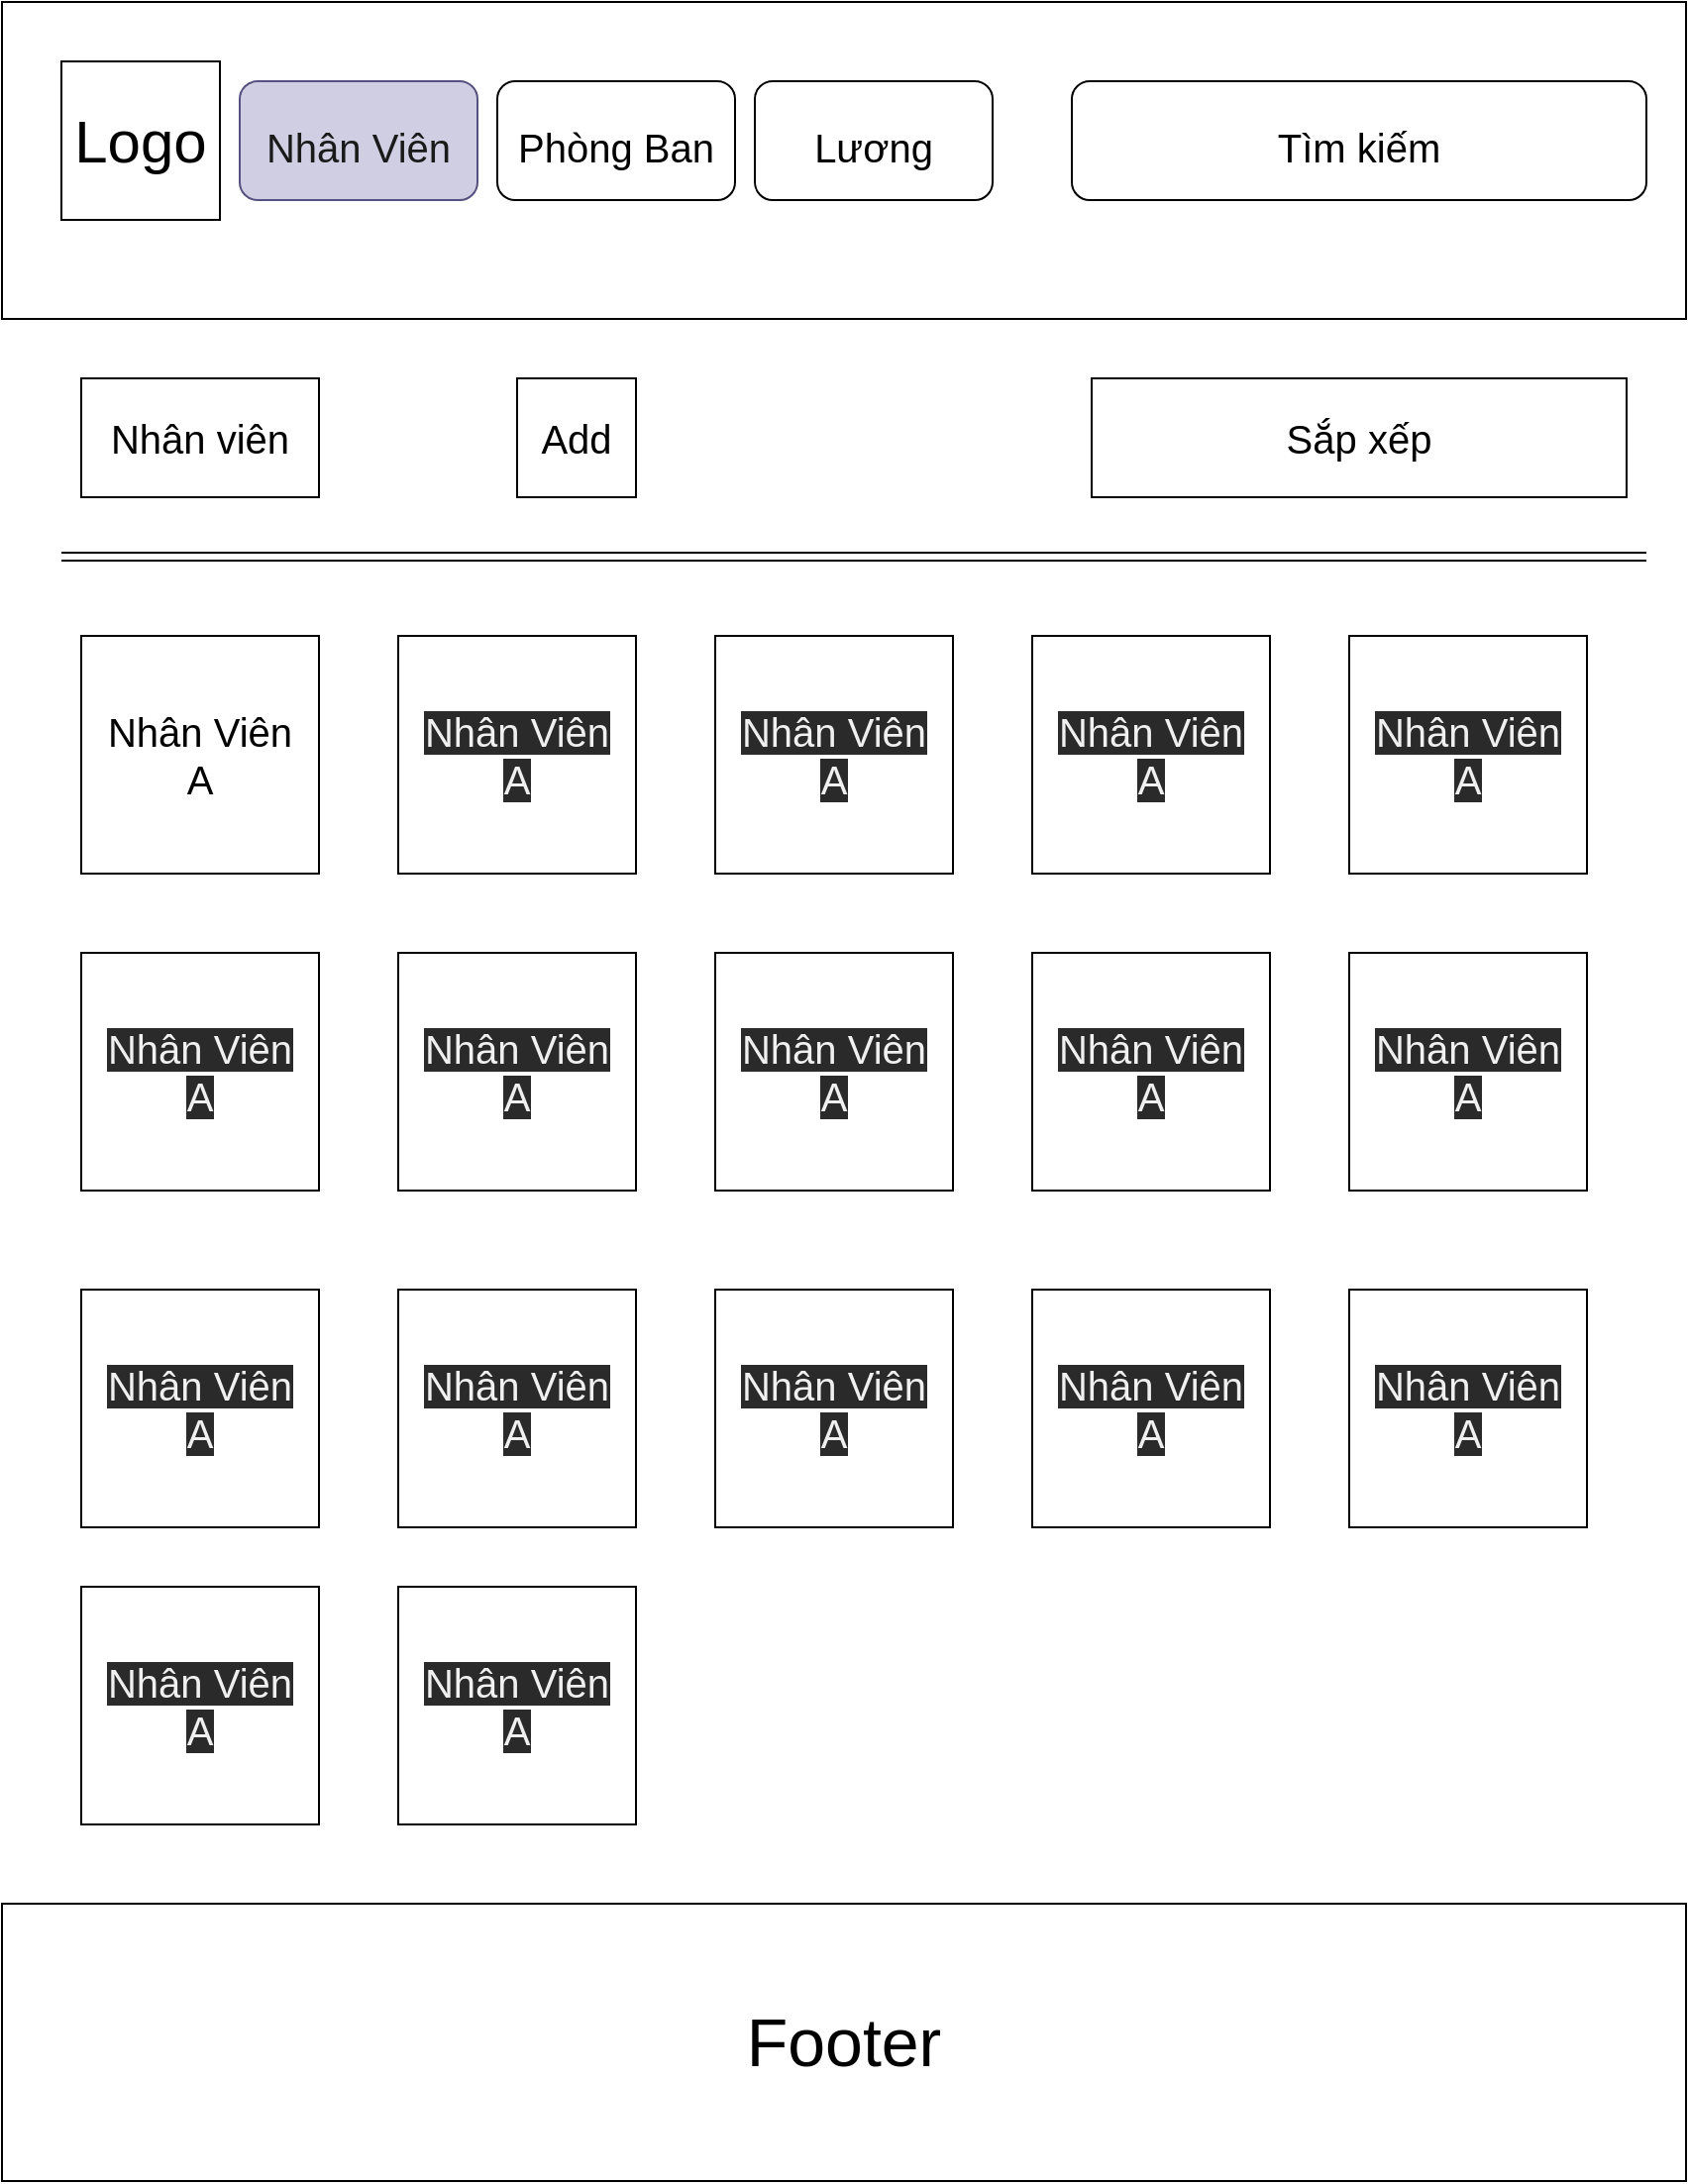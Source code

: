 <mxfile>
    <diagram id="69J9MouefKNhpPD-8pGl" name="Page-1">
        <mxGraphModel dx="1504" dy="1036" grid="1" gridSize="10" guides="1" tooltips="1" connect="1" arrows="1" fold="1" page="1" pageScale="1" pageWidth="850" pageHeight="1100" math="0" shadow="0">
            <root>
                <mxCell id="0"/>
                <mxCell id="1" parent="0"/>
                <mxCell id="2" value="" style="rounded=0;whiteSpace=wrap;html=1;" vertex="1" parent="1">
                    <mxGeometry width="850" height="160" as="geometry"/>
                </mxCell>
                <mxCell id="3" value="&lt;font style=&quot;font-size: 34px&quot;&gt;Footer&lt;/font&gt;" style="rounded=0;whiteSpace=wrap;html=1;" vertex="1" parent="1">
                    <mxGeometry y="960" width="850" height="140" as="geometry"/>
                </mxCell>
                <mxCell id="6" value="&lt;font style=&quot;font-size: 30px&quot;&gt;Logo&lt;/font&gt;" style="whiteSpace=wrap;html=1;aspect=fixed;" vertex="1" parent="1">
                    <mxGeometry x="30" y="30" width="80" height="80" as="geometry"/>
                </mxCell>
                <mxCell id="7" value="&lt;font style=&quot;font-size: 20px&quot; color=&quot;#1a1a1a&quot;&gt;Nhân Viên&lt;/font&gt;" style="rounded=1;whiteSpace=wrap;html=1;fontSize=30;fillColor=#d0cee2;strokeColor=#56517e;" vertex="1" parent="1">
                    <mxGeometry x="120" y="40" width="120" height="60" as="geometry"/>
                </mxCell>
                <mxCell id="8" value="&lt;font style=&quot;font-size: 20px&quot;&gt;Lương&lt;/font&gt;" style="rounded=1;whiteSpace=wrap;html=1;fontSize=30;" vertex="1" parent="1">
                    <mxGeometry x="380" y="40" width="120" height="60" as="geometry"/>
                </mxCell>
                <mxCell id="9" value="&lt;font style=&quot;font-size: 20px&quot;&gt;Phòng Ban&lt;/font&gt;" style="rounded=1;whiteSpace=wrap;html=1;fontSize=30;" vertex="1" parent="1">
                    <mxGeometry x="250" y="40" width="120" height="60" as="geometry"/>
                </mxCell>
                <mxCell id="10" value="&lt;font style=&quot;font-size: 20px&quot;&gt;Tìm kiếm&lt;/font&gt;" style="rounded=1;whiteSpace=wrap;html=1;fontSize=30;" vertex="1" parent="1">
                    <mxGeometry x="540" y="40" width="290" height="60" as="geometry"/>
                </mxCell>
                <mxCell id="11" value="Nhân viên" style="rounded=0;whiteSpace=wrap;html=1;fontSize=20;" vertex="1" parent="1">
                    <mxGeometry x="40" y="190" width="120" height="60" as="geometry"/>
                </mxCell>
                <mxCell id="12" value="Add" style="whiteSpace=wrap;html=1;aspect=fixed;fontSize=20;" vertex="1" parent="1">
                    <mxGeometry x="260" y="190" width="60" height="60" as="geometry"/>
                </mxCell>
                <mxCell id="13" value="Sắp xếp" style="rounded=0;whiteSpace=wrap;html=1;fontSize=20;" vertex="1" parent="1">
                    <mxGeometry x="550" y="190" width="270" height="60" as="geometry"/>
                </mxCell>
                <mxCell id="14" value="" style="shape=link;html=1;fontSize=20;" edge="1" parent="1">
                    <mxGeometry width="100" relative="1" as="geometry">
                        <mxPoint x="30" y="280" as="sourcePoint"/>
                        <mxPoint x="830" y="280" as="targetPoint"/>
                    </mxGeometry>
                </mxCell>
                <mxCell id="15" value="Nhân Viên &lt;br&gt;A" style="whiteSpace=wrap;html=1;aspect=fixed;fontSize=20;" vertex="1" parent="1">
                    <mxGeometry x="40" y="320" width="120" height="120" as="geometry"/>
                </mxCell>
                <mxCell id="16" value="&#10;&#10;&lt;span style=&quot;color: rgb(240, 240, 240); font-family: helvetica; font-size: 20px; font-style: normal; font-weight: 400; letter-spacing: normal; text-align: center; text-indent: 0px; text-transform: none; word-spacing: 0px; background-color: rgb(42, 42, 42); display: inline; float: none;&quot;&gt;Nhân Viên&lt;/span&gt;&lt;br style=&quot;color: rgb(240, 240, 240); font-family: helvetica; font-size: 20px; font-style: normal; font-weight: 400; letter-spacing: normal; text-align: center; text-indent: 0px; text-transform: none; word-spacing: 0px; background-color: rgb(42, 42, 42);&quot;&gt;&lt;span style=&quot;color: rgb(240, 240, 240); font-family: helvetica; font-size: 20px; font-style: normal; font-weight: 400; letter-spacing: normal; text-align: center; text-indent: 0px; text-transform: none; word-spacing: 0px; background-color: rgb(42, 42, 42); display: inline; float: none;&quot;&gt;A&lt;/span&gt;&#10;&#10;" style="whiteSpace=wrap;html=1;aspect=fixed;fontSize=20;" vertex="1" parent="1">
                    <mxGeometry x="200" y="320" width="120" height="120" as="geometry"/>
                </mxCell>
                <mxCell id="17" value="&#10;&#10;&lt;span style=&quot;color: rgb(240, 240, 240); font-family: helvetica; font-size: 20px; font-style: normal; font-weight: 400; letter-spacing: normal; text-align: center; text-indent: 0px; text-transform: none; word-spacing: 0px; background-color: rgb(42, 42, 42); display: inline; float: none;&quot;&gt;Nhân Viên&lt;/span&gt;&lt;br style=&quot;color: rgb(240, 240, 240); font-family: helvetica; font-size: 20px; font-style: normal; font-weight: 400; letter-spacing: normal; text-align: center; text-indent: 0px; text-transform: none; word-spacing: 0px; background-color: rgb(42, 42, 42);&quot;&gt;&lt;span style=&quot;color: rgb(240, 240, 240); font-family: helvetica; font-size: 20px; font-style: normal; font-weight: 400; letter-spacing: normal; text-align: center; text-indent: 0px; text-transform: none; word-spacing: 0px; background-color: rgb(42, 42, 42); display: inline; float: none;&quot;&gt;A&lt;/span&gt;&#10;&#10;" style="whiteSpace=wrap;html=1;aspect=fixed;fontSize=20;" vertex="1" parent="1">
                    <mxGeometry x="360" y="320" width="120" height="120" as="geometry"/>
                </mxCell>
                <mxCell id="18" value="&#10;&#10;&lt;span style=&quot;color: rgb(240, 240, 240); font-family: helvetica; font-size: 20px; font-style: normal; font-weight: 400; letter-spacing: normal; text-align: center; text-indent: 0px; text-transform: none; word-spacing: 0px; background-color: rgb(42, 42, 42); display: inline; float: none;&quot;&gt;Nhân Viên&lt;/span&gt;&lt;br style=&quot;color: rgb(240, 240, 240); font-family: helvetica; font-size: 20px; font-style: normal; font-weight: 400; letter-spacing: normal; text-align: center; text-indent: 0px; text-transform: none; word-spacing: 0px; background-color: rgb(42, 42, 42);&quot;&gt;&lt;span style=&quot;color: rgb(240, 240, 240); font-family: helvetica; font-size: 20px; font-style: normal; font-weight: 400; letter-spacing: normal; text-align: center; text-indent: 0px; text-transform: none; word-spacing: 0px; background-color: rgb(42, 42, 42); display: inline; float: none;&quot;&gt;A&lt;/span&gt;&#10;&#10;" style="whiteSpace=wrap;html=1;aspect=fixed;fontSize=20;" vertex="1" parent="1">
                    <mxGeometry x="520" y="320" width="120" height="120" as="geometry"/>
                </mxCell>
                <mxCell id="19" value="&#10;&#10;&lt;span style=&quot;color: rgb(240, 240, 240); font-family: helvetica; font-size: 20px; font-style: normal; font-weight: 400; letter-spacing: normal; text-align: center; text-indent: 0px; text-transform: none; word-spacing: 0px; background-color: rgb(42, 42, 42); display: inline; float: none;&quot;&gt;Nhân Viên&lt;/span&gt;&lt;br style=&quot;color: rgb(240, 240, 240); font-family: helvetica; font-size: 20px; font-style: normal; font-weight: 400; letter-spacing: normal; text-align: center; text-indent: 0px; text-transform: none; word-spacing: 0px; background-color: rgb(42, 42, 42);&quot;&gt;&lt;span style=&quot;color: rgb(240, 240, 240); font-family: helvetica; font-size: 20px; font-style: normal; font-weight: 400; letter-spacing: normal; text-align: center; text-indent: 0px; text-transform: none; word-spacing: 0px; background-color: rgb(42, 42, 42); display: inline; float: none;&quot;&gt;A&lt;/span&gt;&#10;&#10;" style="whiteSpace=wrap;html=1;aspect=fixed;fontSize=20;" vertex="1" parent="1">
                    <mxGeometry x="680" y="320" width="120" height="120" as="geometry"/>
                </mxCell>
                <mxCell id="22" value="&#10;&#10;&lt;span style=&quot;color: rgb(240, 240, 240); font-family: helvetica; font-size: 20px; font-style: normal; font-weight: 400; letter-spacing: normal; text-align: center; text-indent: 0px; text-transform: none; word-spacing: 0px; background-color: rgb(42, 42, 42); display: inline; float: none;&quot;&gt;Nhân Viên&lt;/span&gt;&lt;br style=&quot;color: rgb(240, 240, 240); font-family: helvetica; font-size: 20px; font-style: normal; font-weight: 400; letter-spacing: normal; text-align: center; text-indent: 0px; text-transform: none; word-spacing: 0px; background-color: rgb(42, 42, 42);&quot;&gt;&lt;span style=&quot;color: rgb(240, 240, 240); font-family: helvetica; font-size: 20px; font-style: normal; font-weight: 400; letter-spacing: normal; text-align: center; text-indent: 0px; text-transform: none; word-spacing: 0px; background-color: rgb(42, 42, 42); display: inline; float: none;&quot;&gt;A&lt;/span&gt;&#10;&#10;" style="whiteSpace=wrap;html=1;aspect=fixed;fontSize=20;" vertex="1" parent="1">
                    <mxGeometry x="40" y="480" width="120" height="120" as="geometry"/>
                </mxCell>
                <mxCell id="23" value="&#10;&#10;&lt;span style=&quot;color: rgb(240, 240, 240); font-family: helvetica; font-size: 20px; font-style: normal; font-weight: 400; letter-spacing: normal; text-align: center; text-indent: 0px; text-transform: none; word-spacing: 0px; background-color: rgb(42, 42, 42); display: inline; float: none;&quot;&gt;Nhân Viên&lt;/span&gt;&lt;br style=&quot;color: rgb(240, 240, 240); font-family: helvetica; font-size: 20px; font-style: normal; font-weight: 400; letter-spacing: normal; text-align: center; text-indent: 0px; text-transform: none; word-spacing: 0px; background-color: rgb(42, 42, 42);&quot;&gt;&lt;span style=&quot;color: rgb(240, 240, 240); font-family: helvetica; font-size: 20px; font-style: normal; font-weight: 400; letter-spacing: normal; text-align: center; text-indent: 0px; text-transform: none; word-spacing: 0px; background-color: rgb(42, 42, 42); display: inline; float: none;&quot;&gt;A&lt;/span&gt;&#10;&#10;" style="whiteSpace=wrap;html=1;aspect=fixed;fontSize=20;" vertex="1" parent="1">
                    <mxGeometry x="200" y="480" width="120" height="120" as="geometry"/>
                </mxCell>
                <mxCell id="24" value="&#10;&#10;&lt;span style=&quot;color: rgb(240, 240, 240); font-family: helvetica; font-size: 20px; font-style: normal; font-weight: 400; letter-spacing: normal; text-align: center; text-indent: 0px; text-transform: none; word-spacing: 0px; background-color: rgb(42, 42, 42); display: inline; float: none;&quot;&gt;Nhân Viên&lt;/span&gt;&lt;br style=&quot;color: rgb(240, 240, 240); font-family: helvetica; font-size: 20px; font-style: normal; font-weight: 400; letter-spacing: normal; text-align: center; text-indent: 0px; text-transform: none; word-spacing: 0px; background-color: rgb(42, 42, 42);&quot;&gt;&lt;span style=&quot;color: rgb(240, 240, 240); font-family: helvetica; font-size: 20px; font-style: normal; font-weight: 400; letter-spacing: normal; text-align: center; text-indent: 0px; text-transform: none; word-spacing: 0px; background-color: rgb(42, 42, 42); display: inline; float: none;&quot;&gt;A&lt;/span&gt;&#10;&#10;" style="whiteSpace=wrap;html=1;aspect=fixed;fontSize=20;" vertex="1" parent="1">
                    <mxGeometry x="360" y="480" width="120" height="120" as="geometry"/>
                </mxCell>
                <mxCell id="25" value="&#10;&#10;&lt;span style=&quot;color: rgb(240, 240, 240); font-family: helvetica; font-size: 20px; font-style: normal; font-weight: 400; letter-spacing: normal; text-align: center; text-indent: 0px; text-transform: none; word-spacing: 0px; background-color: rgb(42, 42, 42); display: inline; float: none;&quot;&gt;Nhân Viên&lt;/span&gt;&lt;br style=&quot;color: rgb(240, 240, 240); font-family: helvetica; font-size: 20px; font-style: normal; font-weight: 400; letter-spacing: normal; text-align: center; text-indent: 0px; text-transform: none; word-spacing: 0px; background-color: rgb(42, 42, 42);&quot;&gt;&lt;span style=&quot;color: rgb(240, 240, 240); font-family: helvetica; font-size: 20px; font-style: normal; font-weight: 400; letter-spacing: normal; text-align: center; text-indent: 0px; text-transform: none; word-spacing: 0px; background-color: rgb(42, 42, 42); display: inline; float: none;&quot;&gt;A&lt;/span&gt;&#10;&#10;" style="whiteSpace=wrap;html=1;aspect=fixed;fontSize=20;" vertex="1" parent="1">
                    <mxGeometry x="520" y="480" width="120" height="120" as="geometry"/>
                </mxCell>
                <mxCell id="26" value="&#10;&#10;&lt;span style=&quot;color: rgb(240, 240, 240); font-family: helvetica; font-size: 20px; font-style: normal; font-weight: 400; letter-spacing: normal; text-align: center; text-indent: 0px; text-transform: none; word-spacing: 0px; background-color: rgb(42, 42, 42); display: inline; float: none;&quot;&gt;Nhân Viên&lt;/span&gt;&lt;br style=&quot;color: rgb(240, 240, 240); font-family: helvetica; font-size: 20px; font-style: normal; font-weight: 400; letter-spacing: normal; text-align: center; text-indent: 0px; text-transform: none; word-spacing: 0px; background-color: rgb(42, 42, 42);&quot;&gt;&lt;span style=&quot;color: rgb(240, 240, 240); font-family: helvetica; font-size: 20px; font-style: normal; font-weight: 400; letter-spacing: normal; text-align: center; text-indent: 0px; text-transform: none; word-spacing: 0px; background-color: rgb(42, 42, 42); display: inline; float: none;&quot;&gt;A&lt;/span&gt;&#10;&#10;" style="whiteSpace=wrap;html=1;aspect=fixed;fontSize=20;" vertex="1" parent="1">
                    <mxGeometry x="680" y="480" width="120" height="120" as="geometry"/>
                </mxCell>
                <mxCell id="27" value="&#10;&#10;&lt;span style=&quot;color: rgb(240, 240, 240); font-family: helvetica; font-size: 20px; font-style: normal; font-weight: 400; letter-spacing: normal; text-align: center; text-indent: 0px; text-transform: none; word-spacing: 0px; background-color: rgb(42, 42, 42); display: inline; float: none;&quot;&gt;Nhân Viên&lt;/span&gt;&lt;br style=&quot;color: rgb(240, 240, 240); font-family: helvetica; font-size: 20px; font-style: normal; font-weight: 400; letter-spacing: normal; text-align: center; text-indent: 0px; text-transform: none; word-spacing: 0px; background-color: rgb(42, 42, 42);&quot;&gt;&lt;span style=&quot;color: rgb(240, 240, 240); font-family: helvetica; font-size: 20px; font-style: normal; font-weight: 400; letter-spacing: normal; text-align: center; text-indent: 0px; text-transform: none; word-spacing: 0px; background-color: rgb(42, 42, 42); display: inline; float: none;&quot;&gt;A&lt;/span&gt;&#10;&#10;" style="whiteSpace=wrap;html=1;aspect=fixed;fontSize=20;" vertex="1" parent="1">
                    <mxGeometry x="40" y="650" width="120" height="120" as="geometry"/>
                </mxCell>
                <mxCell id="28" value="&#10;&#10;&lt;span style=&quot;color: rgb(240, 240, 240); font-family: helvetica; font-size: 20px; font-style: normal; font-weight: 400; letter-spacing: normal; text-align: center; text-indent: 0px; text-transform: none; word-spacing: 0px; background-color: rgb(42, 42, 42); display: inline; float: none;&quot;&gt;Nhân Viên&lt;/span&gt;&lt;br style=&quot;color: rgb(240, 240, 240); font-family: helvetica; font-size: 20px; font-style: normal; font-weight: 400; letter-spacing: normal; text-align: center; text-indent: 0px; text-transform: none; word-spacing: 0px; background-color: rgb(42, 42, 42);&quot;&gt;&lt;span style=&quot;color: rgb(240, 240, 240); font-family: helvetica; font-size: 20px; font-style: normal; font-weight: 400; letter-spacing: normal; text-align: center; text-indent: 0px; text-transform: none; word-spacing: 0px; background-color: rgb(42, 42, 42); display: inline; float: none;&quot;&gt;A&lt;/span&gt;&#10;&#10;" style="whiteSpace=wrap;html=1;aspect=fixed;fontSize=20;" vertex="1" parent="1">
                    <mxGeometry x="200" y="650" width="120" height="120" as="geometry"/>
                </mxCell>
                <mxCell id="29" value="&#10;&#10;&lt;span style=&quot;color: rgb(240, 240, 240); font-family: helvetica; font-size: 20px; font-style: normal; font-weight: 400; letter-spacing: normal; text-align: center; text-indent: 0px; text-transform: none; word-spacing: 0px; background-color: rgb(42, 42, 42); display: inline; float: none;&quot;&gt;Nhân Viên&lt;/span&gt;&lt;br style=&quot;color: rgb(240, 240, 240); font-family: helvetica; font-size: 20px; font-style: normal; font-weight: 400; letter-spacing: normal; text-align: center; text-indent: 0px; text-transform: none; word-spacing: 0px; background-color: rgb(42, 42, 42);&quot;&gt;&lt;span style=&quot;color: rgb(240, 240, 240); font-family: helvetica; font-size: 20px; font-style: normal; font-weight: 400; letter-spacing: normal; text-align: center; text-indent: 0px; text-transform: none; word-spacing: 0px; background-color: rgb(42, 42, 42); display: inline; float: none;&quot;&gt;A&lt;/span&gt;&#10;&#10;" style="whiteSpace=wrap;html=1;aspect=fixed;fontSize=20;" vertex="1" parent="1">
                    <mxGeometry x="360" y="650" width="120" height="120" as="geometry"/>
                </mxCell>
                <mxCell id="30" value="&#10;&#10;&lt;span style=&quot;color: rgb(240, 240, 240); font-family: helvetica; font-size: 20px; font-style: normal; font-weight: 400; letter-spacing: normal; text-align: center; text-indent: 0px; text-transform: none; word-spacing: 0px; background-color: rgb(42, 42, 42); display: inline; float: none;&quot;&gt;Nhân Viên&lt;/span&gt;&lt;br style=&quot;color: rgb(240, 240, 240); font-family: helvetica; font-size: 20px; font-style: normal; font-weight: 400; letter-spacing: normal; text-align: center; text-indent: 0px; text-transform: none; word-spacing: 0px; background-color: rgb(42, 42, 42);&quot;&gt;&lt;span style=&quot;color: rgb(240, 240, 240); font-family: helvetica; font-size: 20px; font-style: normal; font-weight: 400; letter-spacing: normal; text-align: center; text-indent: 0px; text-transform: none; word-spacing: 0px; background-color: rgb(42, 42, 42); display: inline; float: none;&quot;&gt;A&lt;/span&gt;&#10;&#10;" style="whiteSpace=wrap;html=1;aspect=fixed;fontSize=20;" vertex="1" parent="1">
                    <mxGeometry x="520" y="650" width="120" height="120" as="geometry"/>
                </mxCell>
                <mxCell id="31" value="&#10;&#10;&lt;span style=&quot;color: rgb(240, 240, 240); font-family: helvetica; font-size: 20px; font-style: normal; font-weight: 400; letter-spacing: normal; text-align: center; text-indent: 0px; text-transform: none; word-spacing: 0px; background-color: rgb(42, 42, 42); display: inline; float: none;&quot;&gt;Nhân Viên&lt;/span&gt;&lt;br style=&quot;color: rgb(240, 240, 240); font-family: helvetica; font-size: 20px; font-style: normal; font-weight: 400; letter-spacing: normal; text-align: center; text-indent: 0px; text-transform: none; word-spacing: 0px; background-color: rgb(42, 42, 42);&quot;&gt;&lt;span style=&quot;color: rgb(240, 240, 240); font-family: helvetica; font-size: 20px; font-style: normal; font-weight: 400; letter-spacing: normal; text-align: center; text-indent: 0px; text-transform: none; word-spacing: 0px; background-color: rgb(42, 42, 42); display: inline; float: none;&quot;&gt;A&lt;/span&gt;&#10;&#10;" style="whiteSpace=wrap;html=1;aspect=fixed;fontSize=20;" vertex="1" parent="1">
                    <mxGeometry x="680" y="650" width="120" height="120" as="geometry"/>
                </mxCell>
                <mxCell id="32" value="&#10;&#10;&lt;span style=&quot;color: rgb(240, 240, 240); font-family: helvetica; font-size: 20px; font-style: normal; font-weight: 400; letter-spacing: normal; text-align: center; text-indent: 0px; text-transform: none; word-spacing: 0px; background-color: rgb(42, 42, 42); display: inline; float: none;&quot;&gt;Nhân Viên&lt;/span&gt;&lt;br style=&quot;color: rgb(240, 240, 240); font-family: helvetica; font-size: 20px; font-style: normal; font-weight: 400; letter-spacing: normal; text-align: center; text-indent: 0px; text-transform: none; word-spacing: 0px; background-color: rgb(42, 42, 42);&quot;&gt;&lt;span style=&quot;color: rgb(240, 240, 240); font-family: helvetica; font-size: 20px; font-style: normal; font-weight: 400; letter-spacing: normal; text-align: center; text-indent: 0px; text-transform: none; word-spacing: 0px; background-color: rgb(42, 42, 42); display: inline; float: none;&quot;&gt;A&lt;/span&gt;&#10;&#10;" style="whiteSpace=wrap;html=1;aspect=fixed;fontSize=20;" vertex="1" parent="1">
                    <mxGeometry x="40" y="800" width="120" height="120" as="geometry"/>
                </mxCell>
                <mxCell id="33" value="&#10;&#10;&lt;span style=&quot;color: rgb(240, 240, 240); font-family: helvetica; font-size: 20px; font-style: normal; font-weight: 400; letter-spacing: normal; text-align: center; text-indent: 0px; text-transform: none; word-spacing: 0px; background-color: rgb(42, 42, 42); display: inline; float: none;&quot;&gt;Nhân Viên&lt;/span&gt;&lt;br style=&quot;color: rgb(240, 240, 240); font-family: helvetica; font-size: 20px; font-style: normal; font-weight: 400; letter-spacing: normal; text-align: center; text-indent: 0px; text-transform: none; word-spacing: 0px; background-color: rgb(42, 42, 42);&quot;&gt;&lt;span style=&quot;color: rgb(240, 240, 240); font-family: helvetica; font-size: 20px; font-style: normal; font-weight: 400; letter-spacing: normal; text-align: center; text-indent: 0px; text-transform: none; word-spacing: 0px; background-color: rgb(42, 42, 42); display: inline; float: none;&quot;&gt;A&lt;/span&gt;&#10;&#10;" style="whiteSpace=wrap;html=1;aspect=fixed;fontSize=20;" vertex="1" parent="1">
                    <mxGeometry x="200" y="800" width="120" height="120" as="geometry"/>
                </mxCell>
            </root>
        </mxGraphModel>
    </diagram>
    <diagram id="QCx85nBpHnzG5xGLL7i-" name="Page-2">
        <mxGraphModel dx="1504" dy="1036" grid="1" gridSize="10" guides="1" tooltips="1" connect="1" arrows="1" fold="1" page="1" pageScale="1" pageWidth="850" pageHeight="1100" math="0" shadow="0">
            <root>
                <mxCell id="5czEShFYDCb_d3hVmCYa-0"/>
                <mxCell id="5czEShFYDCb_d3hVmCYa-1" parent="5czEShFYDCb_d3hVmCYa-0"/>
                <mxCell id="g-f5JZvcK8C0UTRrMB-N-0" value="" style="rounded=0;whiteSpace=wrap;html=1;" vertex="1" parent="5czEShFYDCb_d3hVmCYa-1">
                    <mxGeometry width="850" height="160" as="geometry"/>
                </mxCell>
                <mxCell id="g-f5JZvcK8C0UTRrMB-N-1" value="&lt;font style=&quot;font-size: 34px&quot;&gt;Footer&lt;/font&gt;" style="rounded=0;whiteSpace=wrap;html=1;" vertex="1" parent="5czEShFYDCb_d3hVmCYa-1">
                    <mxGeometry y="960" width="850" height="140" as="geometry"/>
                </mxCell>
                <mxCell id="g-f5JZvcK8C0UTRrMB-N-2" value="&lt;font style=&quot;font-size: 30px&quot;&gt;Logo&lt;/font&gt;" style="whiteSpace=wrap;html=1;aspect=fixed;" vertex="1" parent="5czEShFYDCb_d3hVmCYa-1">
                    <mxGeometry x="30" y="30" width="80" height="80" as="geometry"/>
                </mxCell>
                <mxCell id="g-f5JZvcK8C0UTRrMB-N-3" value="&lt;font style=&quot;font-size: 20px&quot; color=&quot;#ffffff&quot;&gt;Nhân Viên&lt;/font&gt;" style="rounded=1;whiteSpace=wrap;html=1;fontSize=30;" vertex="1" parent="5czEShFYDCb_d3hVmCYa-1">
                    <mxGeometry x="120" y="40" width="120" height="60" as="geometry"/>
                </mxCell>
                <mxCell id="g-f5JZvcK8C0UTRrMB-N-4" value="&lt;font style=&quot;font-size: 20px&quot;&gt;Lương&lt;/font&gt;" style="rounded=1;whiteSpace=wrap;html=1;fontSize=30;" vertex="1" parent="5czEShFYDCb_d3hVmCYa-1">
                    <mxGeometry x="380" y="40" width="120" height="60" as="geometry"/>
                </mxCell>
                <mxCell id="g-f5JZvcK8C0UTRrMB-N-5" value="&lt;font style=&quot;font-size: 20px&quot;&gt;Phòng Ban&lt;/font&gt;" style="rounded=1;whiteSpace=wrap;html=1;fontSize=30;fillColor=#f5f5f5;fontColor=#333333;strokeColor=#666666;" vertex="1" parent="5czEShFYDCb_d3hVmCYa-1">
                    <mxGeometry x="250" y="40" width="120" height="60" as="geometry"/>
                </mxCell>
                <mxCell id="g-f5JZvcK8C0UTRrMB-N-6" value="&lt;font style=&quot;font-size: 20px&quot;&gt;Tìm kiếm&lt;/font&gt;" style="rounded=1;whiteSpace=wrap;html=1;fontSize=30;" vertex="1" parent="5czEShFYDCb_d3hVmCYa-1">
                    <mxGeometry x="540" y="40" width="290" height="60" as="geometry"/>
                </mxCell>
                <mxCell id="g-f5JZvcK8C0UTRrMB-N-11" value="Sale" style="whiteSpace=wrap;html=1;aspect=fixed;fontSize=20;" vertex="1" parent="5czEShFYDCb_d3hVmCYa-1">
                    <mxGeometry x="40" y="240" width="200" height="200" as="geometry"/>
                </mxCell>
                <mxCell id="g-f5JZvcK8C0UTRrMB-N-12" value="HR" style="whiteSpace=wrap;html=1;aspect=fixed;fontSize=20;" vertex="1" parent="5czEShFYDCb_d3hVmCYa-1">
                    <mxGeometry x="280" y="240" width="200" height="200" as="geometry"/>
                </mxCell>
                <mxCell id="g-f5JZvcK8C0UTRrMB-N-13" value="Marketing" style="whiteSpace=wrap;html=1;aspect=fixed;fontSize=20;" vertex="1" parent="5czEShFYDCb_d3hVmCYa-1">
                    <mxGeometry x="520" y="240" width="200" height="200" as="geometry"/>
                </mxCell>
                <mxCell id="g-f5JZvcK8C0UTRrMB-N-28" value="IT" style="whiteSpace=wrap;html=1;aspect=fixed;fontSize=20;" vertex="1" parent="5czEShFYDCb_d3hVmCYa-1">
                    <mxGeometry x="40" y="480" width="200" height="200" as="geometry"/>
                </mxCell>
                <mxCell id="g-f5JZvcK8C0UTRrMB-N-29" value="Finance" style="whiteSpace=wrap;html=1;aspect=fixed;fontSize=20;" vertex="1" parent="5czEShFYDCb_d3hVmCYa-1">
                    <mxGeometry x="280" y="480" width="200" height="200" as="geometry"/>
                </mxCell>
            </root>
        </mxGraphModel>
    </diagram>
</mxfile>